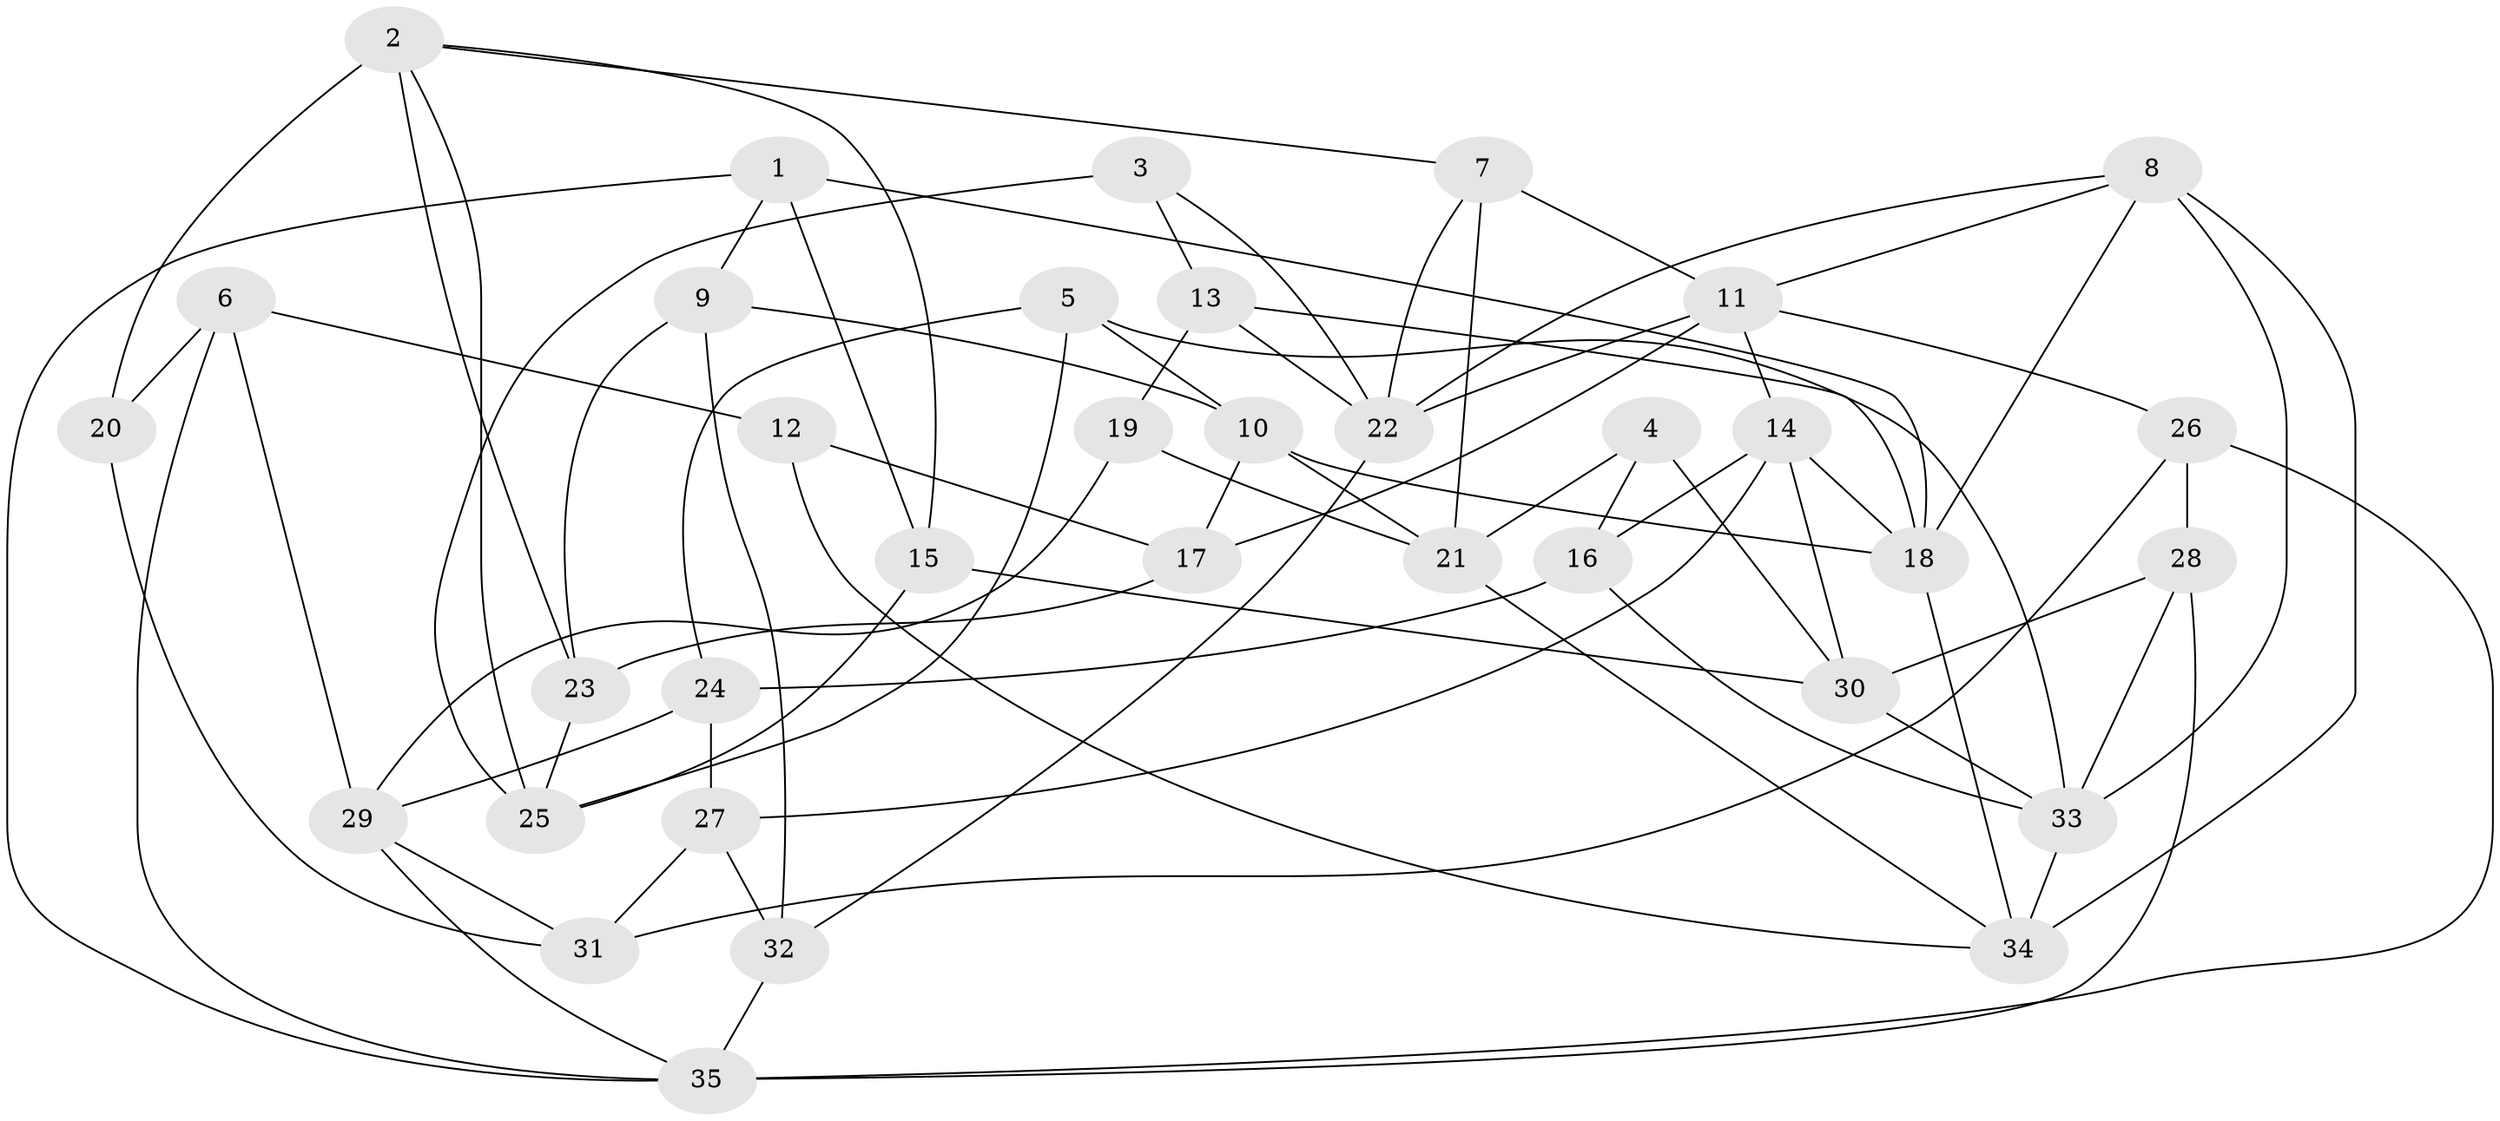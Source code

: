 // original degree distribution, {4: 1.0}
// Generated by graph-tools (version 1.1) at 2025/38/03/04/25 23:38:19]
// undirected, 35 vertices, 77 edges
graph export_dot {
  node [color=gray90,style=filled];
  1;
  2;
  3;
  4;
  5;
  6;
  7;
  8;
  9;
  10;
  11;
  12;
  13;
  14;
  15;
  16;
  17;
  18;
  19;
  20;
  21;
  22;
  23;
  24;
  25;
  26;
  27;
  28;
  29;
  30;
  31;
  32;
  33;
  34;
  35;
  1 -- 9 [weight=1.0];
  1 -- 15 [weight=1.0];
  1 -- 18 [weight=1.0];
  1 -- 35 [weight=1.0];
  2 -- 7 [weight=1.0];
  2 -- 15 [weight=1.0];
  2 -- 20 [weight=2.0];
  2 -- 23 [weight=1.0];
  2 -- 25 [weight=1.0];
  3 -- 13 [weight=1.0];
  3 -- 22 [weight=1.0];
  3 -- 25 [weight=2.0];
  4 -- 16 [weight=1.0];
  4 -- 21 [weight=2.0];
  4 -- 30 [weight=1.0];
  5 -- 10 [weight=1.0];
  5 -- 24 [weight=1.0];
  5 -- 25 [weight=1.0];
  5 -- 33 [weight=1.0];
  6 -- 12 [weight=1.0];
  6 -- 20 [weight=1.0];
  6 -- 29 [weight=1.0];
  6 -- 35 [weight=1.0];
  7 -- 11 [weight=1.0];
  7 -- 21 [weight=1.0];
  7 -- 22 [weight=1.0];
  8 -- 11 [weight=1.0];
  8 -- 18 [weight=1.0];
  8 -- 22 [weight=1.0];
  8 -- 33 [weight=1.0];
  8 -- 34 [weight=2.0];
  9 -- 10 [weight=1.0];
  9 -- 23 [weight=1.0];
  9 -- 32 [weight=1.0];
  10 -- 17 [weight=2.0];
  10 -- 18 [weight=1.0];
  10 -- 21 [weight=1.0];
  11 -- 14 [weight=1.0];
  11 -- 17 [weight=1.0];
  11 -- 22 [weight=1.0];
  11 -- 26 [weight=1.0];
  12 -- 17 [weight=2.0];
  12 -- 34 [weight=1.0];
  13 -- 18 [weight=1.0];
  13 -- 19 [weight=1.0];
  13 -- 22 [weight=1.0];
  14 -- 16 [weight=1.0];
  14 -- 18 [weight=1.0];
  14 -- 27 [weight=1.0];
  14 -- 30 [weight=2.0];
  15 -- 25 [weight=1.0];
  15 -- 30 [weight=1.0];
  16 -- 24 [weight=1.0];
  16 -- 33 [weight=1.0];
  17 -- 23 [weight=1.0];
  18 -- 34 [weight=1.0];
  19 -- 21 [weight=1.0];
  19 -- 29 [weight=2.0];
  20 -- 31 [weight=1.0];
  21 -- 34 [weight=1.0];
  22 -- 32 [weight=1.0];
  23 -- 25 [weight=1.0];
  24 -- 27 [weight=1.0];
  24 -- 29 [weight=1.0];
  26 -- 28 [weight=1.0];
  26 -- 31 [weight=1.0];
  26 -- 35 [weight=1.0];
  27 -- 31 [weight=1.0];
  27 -- 32 [weight=1.0];
  28 -- 30 [weight=1.0];
  28 -- 33 [weight=1.0];
  28 -- 35 [weight=1.0];
  29 -- 31 [weight=1.0];
  29 -- 35 [weight=1.0];
  30 -- 33 [weight=1.0];
  32 -- 35 [weight=1.0];
  33 -- 34 [weight=1.0];
}
